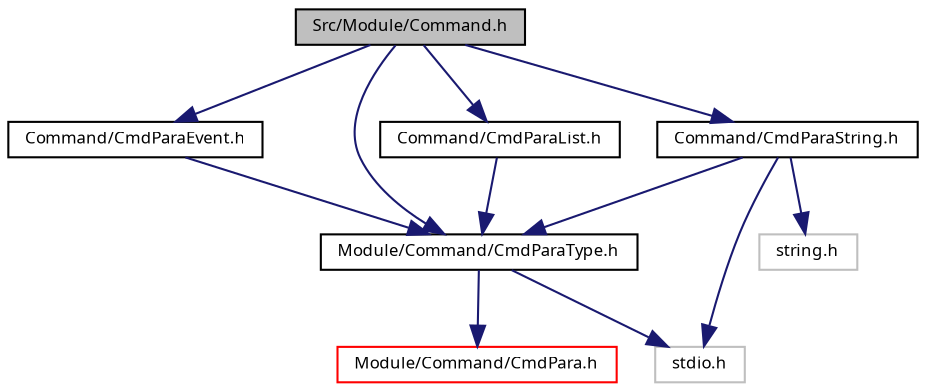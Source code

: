 digraph "Src/Module/Command.h"
{
  edge [fontname="Sans",fontsize="8",labelfontname="Sans",labelfontsize="8"];
  node [fontname="Sans",fontsize="8",shape=record];
  Node1 [label="Src/Module/Command.h",height=0.2,width=0.4,color="black", fillcolor="grey75", style="filled", fontcolor="black"];
  Node1 -> Node2 [color="midnightblue",fontsize="8",style="solid",fontname="Sans"];
  Node2 [label="Command/CmdParaEvent.h",height=0.2,width=0.4,color="black", fillcolor="white", style="filled",URL="$_cmd_para_event_8h.html"];
  Node2 -> Node3 [color="midnightblue",fontsize="8",style="solid",fontname="Sans"];
  Node3 [label="Module/Command/CmdParaType.h",height=0.2,width=0.4,color="black", fillcolor="white", style="filled",URL="$_cmd_para_type_8h.html"];
  Node3 -> Node4 [color="midnightblue",fontsize="8",style="solid",fontname="Sans"];
  Node4 [label="Module/Command/CmdPara.h",height=0.2,width=0.4,color="red", fillcolor="white", style="filled",URL="$_cmd_para_8h.html"];
  Node3 -> Node5 [color="midnightblue",fontsize="8",style="solid",fontname="Sans"];
  Node5 [label="stdio.h",height=0.2,width=0.4,color="grey75", fillcolor="white", style="filled"];
  Node1 -> Node6 [color="midnightblue",fontsize="8",style="solid",fontname="Sans"];
  Node6 [label="Command/CmdParaList.h",height=0.2,width=0.4,color="black", fillcolor="white", style="filled",URL="$_cmd_para_list_8h.html"];
  Node6 -> Node3 [color="midnightblue",fontsize="8",style="solid",fontname="Sans"];
  Node1 -> Node7 [color="midnightblue",fontsize="8",style="solid",fontname="Sans"];
  Node7 [label="Command/CmdParaString.h",height=0.2,width=0.4,color="black", fillcolor="white", style="filled",URL="$_cmd_para_string_8h.html"];
  Node7 -> Node3 [color="midnightblue",fontsize="8",style="solid",fontname="Sans"];
  Node7 -> Node5 [color="midnightblue",fontsize="8",style="solid",fontname="Sans"];
  Node7 -> Node8 [color="midnightblue",fontsize="8",style="solid",fontname="Sans"];
  Node8 [label="string.h",height=0.2,width=0.4,color="grey75", fillcolor="white", style="filled"];
  Node1 -> Node3 [color="midnightblue",fontsize="8",style="solid",fontname="Sans"];
}
